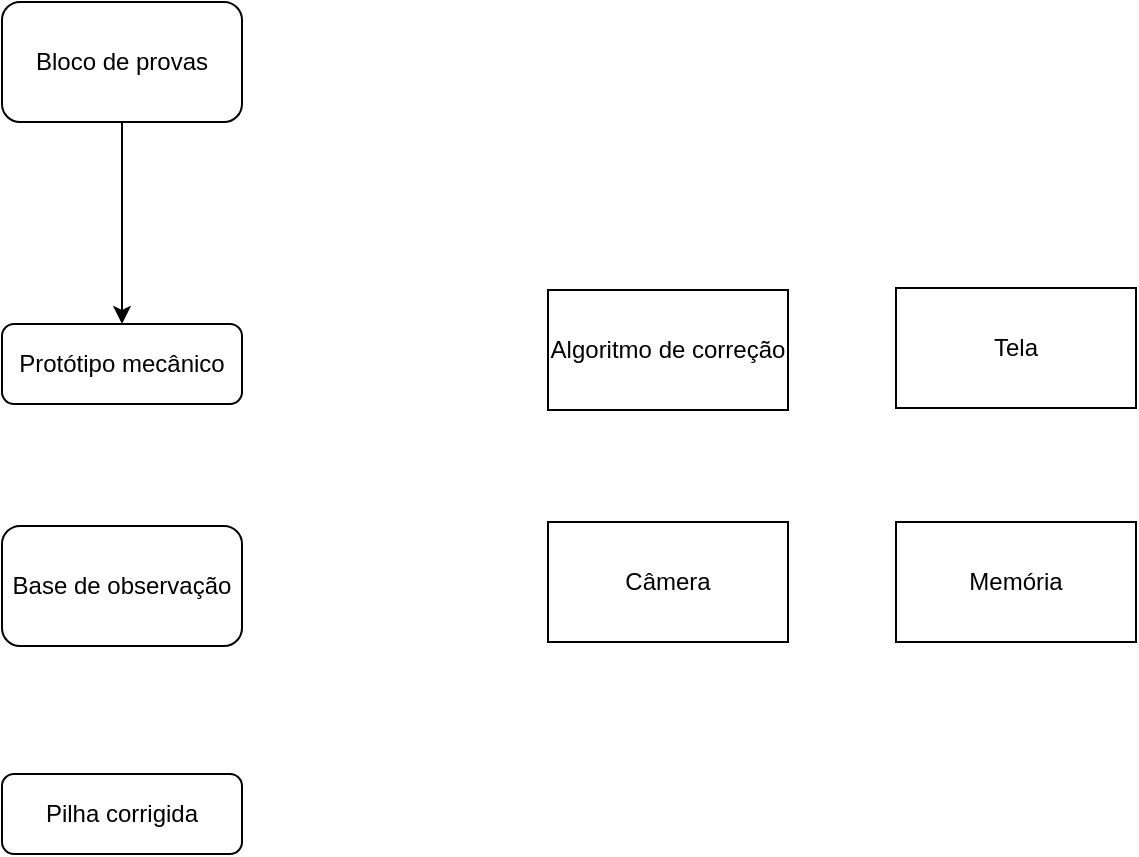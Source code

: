 <mxfile version="21.0.7" type="device"><diagram id="C5RBs43oDa-KdzZeNtuy" name="Page-1"><mxGraphModel dx="1114" dy="594" grid="1" gridSize="10" guides="1" tooltips="1" connect="1" arrows="1" fold="1" page="1" pageScale="1" pageWidth="827" pageHeight="1169" math="0" shadow="0"><root><mxCell id="WIyWlLk6GJQsqaUBKTNV-0"/><mxCell id="WIyWlLk6GJQsqaUBKTNV-1" parent="WIyWlLk6GJQsqaUBKTNV-0"/><mxCell id="WIyWlLk6GJQsqaUBKTNV-3" value="&lt;div&gt;Protótipo mecânico&lt;/div&gt;" style="rounded=1;whiteSpace=wrap;html=1;fontSize=12;glass=0;strokeWidth=1;shadow=0;" parent="WIyWlLk6GJQsqaUBKTNV-1" vertex="1"><mxGeometry x="156" y="241" width="120" height="40" as="geometry"/></mxCell><mxCell id="Pa9R-5MnQozAwy8uAg3B-0" value="Bloco de provas" style="rounded=1;whiteSpace=wrap;html=1;" vertex="1" parent="WIyWlLk6GJQsqaUBKTNV-1"><mxGeometry x="156" y="80" width="120" height="60" as="geometry"/></mxCell><mxCell id="Pa9R-5MnQozAwy8uAg3B-1" value="" style="endArrow=classic;html=1;rounded=0;exitX=0.5;exitY=1;exitDx=0;exitDy=0;entryX=0.5;entryY=0;entryDx=0;entryDy=0;" edge="1" parent="WIyWlLk6GJQsqaUBKTNV-1" source="Pa9R-5MnQozAwy8uAg3B-0" target="WIyWlLk6GJQsqaUBKTNV-3"><mxGeometry width="50" height="50" relative="1" as="geometry"><mxPoint x="256" y="360" as="sourcePoint"/><mxPoint x="306" y="310" as="targetPoint"/></mxGeometry></mxCell><mxCell id="Pa9R-5MnQozAwy8uAg3B-2" value="Base de observação" style="rounded=1;whiteSpace=wrap;html=1;" vertex="1" parent="WIyWlLk6GJQsqaUBKTNV-1"><mxGeometry x="156" y="342" width="120" height="60" as="geometry"/></mxCell><mxCell id="Pa9R-5MnQozAwy8uAg3B-4" value="Câmera" style="rounded=0;whiteSpace=wrap;html=1;" vertex="1" parent="WIyWlLk6GJQsqaUBKTNV-1"><mxGeometry x="429" y="340" width="120" height="60" as="geometry"/></mxCell><mxCell id="Pa9R-5MnQozAwy8uAg3B-5" value="&lt;div&gt;Algoritmo de correção&lt;/div&gt;" style="rounded=0;whiteSpace=wrap;html=1;" vertex="1" parent="WIyWlLk6GJQsqaUBKTNV-1"><mxGeometry x="429" y="224" width="120" height="60" as="geometry"/></mxCell><mxCell id="Pa9R-5MnQozAwy8uAg3B-6" value="Pilha corrigida" style="rounded=1;whiteSpace=wrap;html=1;fontSize=12;glass=0;strokeWidth=1;shadow=0;" vertex="1" parent="WIyWlLk6GJQsqaUBKTNV-1"><mxGeometry x="156" y="466" width="120" height="40" as="geometry"/></mxCell><mxCell id="Pa9R-5MnQozAwy8uAg3B-7" value="Memória" style="rounded=0;whiteSpace=wrap;html=1;" vertex="1" parent="WIyWlLk6GJQsqaUBKTNV-1"><mxGeometry x="603" y="340" width="120" height="60" as="geometry"/></mxCell><mxCell id="Pa9R-5MnQozAwy8uAg3B-8" value="Tela" style="rounded=0;whiteSpace=wrap;html=1;" vertex="1" parent="WIyWlLk6GJQsqaUBKTNV-1"><mxGeometry x="603" y="223" width="120" height="60" as="geometry"/></mxCell></root></mxGraphModel></diagram></mxfile>